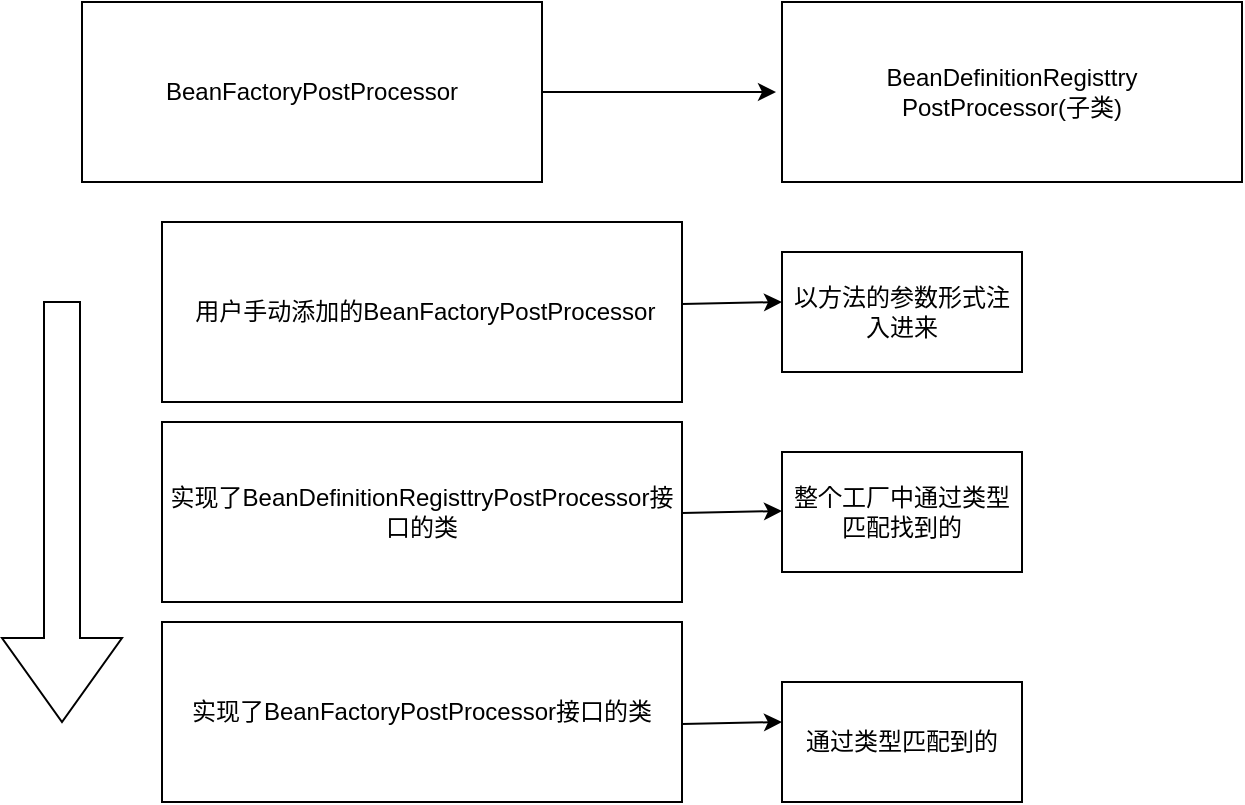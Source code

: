 <mxfile version="21.1.1" type="github">
  <diagram name="第 1 页" id="kPf6iTKsyfyUOKiPGm12">
    <mxGraphModel dx="879" dy="639" grid="1" gridSize="10" guides="1" tooltips="1" connect="1" arrows="1" fold="1" page="1" pageScale="1" pageWidth="1654" pageHeight="2336" math="0" shadow="0">
      <root>
        <mxCell id="0" />
        <mxCell id="1" parent="0" />
        <mxCell id="j61tei6_rBJSNLcT9V6f-1" value="BeanFactoryPostProcessor" style="rounded=0;whiteSpace=wrap;html=1;" vertex="1" parent="1">
          <mxGeometry x="50" y="100" width="230" height="90" as="geometry" />
        </mxCell>
        <mxCell id="j61tei6_rBJSNLcT9V6f-2" value="BeanDefinitionRegisttry&lt;br&gt;PostProcessor(子类)" style="rounded=0;whiteSpace=wrap;html=1;" vertex="1" parent="1">
          <mxGeometry x="400" y="100" width="230" height="90" as="geometry" />
        </mxCell>
        <mxCell id="j61tei6_rBJSNLcT9V6f-3" value="" style="endArrow=classic;html=1;rounded=0;entryX=-0.019;entryY=0.162;entryDx=0;entryDy=0;entryPerimeter=0;" edge="1" parent="1" source="j61tei6_rBJSNLcT9V6f-1">
          <mxGeometry width="50" height="50" relative="1" as="geometry">
            <mxPoint x="280" y="146.01" as="sourcePoint" />
            <mxPoint x="397.004" y="145" as="targetPoint" />
          </mxGeometry>
        </mxCell>
        <mxCell id="j61tei6_rBJSNLcT9V6f-4" value="" style="shape=singleArrow;direction=south;whiteSpace=wrap;html=1;" vertex="1" parent="1">
          <mxGeometry x="10" y="250" width="60" height="210" as="geometry" />
        </mxCell>
        <mxCell id="j61tei6_rBJSNLcT9V6f-9" value="&amp;nbsp;用户手动添加的BeanFactoryPostProcessor" style="rounded=0;whiteSpace=wrap;html=1;" vertex="1" parent="1">
          <mxGeometry x="90" y="210" width="260" height="90" as="geometry" />
        </mxCell>
        <mxCell id="j61tei6_rBJSNLcT9V6f-10" value="实现了BeanDefinitionRegisttryPostProcessor接口的类" style="rounded=0;whiteSpace=wrap;html=1;" vertex="1" parent="1">
          <mxGeometry x="90" y="310" width="260" height="90" as="geometry" />
        </mxCell>
        <mxCell id="j61tei6_rBJSNLcT9V6f-11" value="实现了BeanFactoryPostProcessor接口的类" style="rounded=0;whiteSpace=wrap;html=1;" vertex="1" parent="1">
          <mxGeometry x="90" y="410" width="260" height="90" as="geometry" />
        </mxCell>
        <mxCell id="j61tei6_rBJSNLcT9V6f-12" value="以方法的参数形式注入进来" style="rounded=0;whiteSpace=wrap;html=1;" vertex="1" parent="1">
          <mxGeometry x="400" y="225" width="120" height="60" as="geometry" />
        </mxCell>
        <mxCell id="j61tei6_rBJSNLcT9V6f-13" value="整个工厂中通过类型匹配找到的" style="rounded=0;whiteSpace=wrap;html=1;" vertex="1" parent="1">
          <mxGeometry x="400" y="325" width="120" height="60" as="geometry" />
        </mxCell>
        <mxCell id="j61tei6_rBJSNLcT9V6f-14" value="通过类型匹配到的" style="rounded=0;whiteSpace=wrap;html=1;" vertex="1" parent="1">
          <mxGeometry x="400" y="440" width="120" height="60" as="geometry" />
        </mxCell>
        <mxCell id="j61tei6_rBJSNLcT9V6f-15" value="" style="endArrow=classic;html=1;rounded=0;" edge="1" parent="1">
          <mxGeometry width="50" height="50" relative="1" as="geometry">
            <mxPoint x="350" y="251.01" as="sourcePoint" />
            <mxPoint x="400" y="250" as="targetPoint" />
          </mxGeometry>
        </mxCell>
        <mxCell id="j61tei6_rBJSNLcT9V6f-16" value="" style="endArrow=classic;html=1;rounded=0;" edge="1" parent="1">
          <mxGeometry width="50" height="50" relative="1" as="geometry">
            <mxPoint x="350" y="355.51" as="sourcePoint" />
            <mxPoint x="400" y="354.5" as="targetPoint" />
          </mxGeometry>
        </mxCell>
        <mxCell id="j61tei6_rBJSNLcT9V6f-17" value="" style="endArrow=classic;html=1;rounded=0;" edge="1" parent="1">
          <mxGeometry width="50" height="50" relative="1" as="geometry">
            <mxPoint x="350" y="461.01" as="sourcePoint" />
            <mxPoint x="400" y="460" as="targetPoint" />
          </mxGeometry>
        </mxCell>
      </root>
    </mxGraphModel>
  </diagram>
</mxfile>
